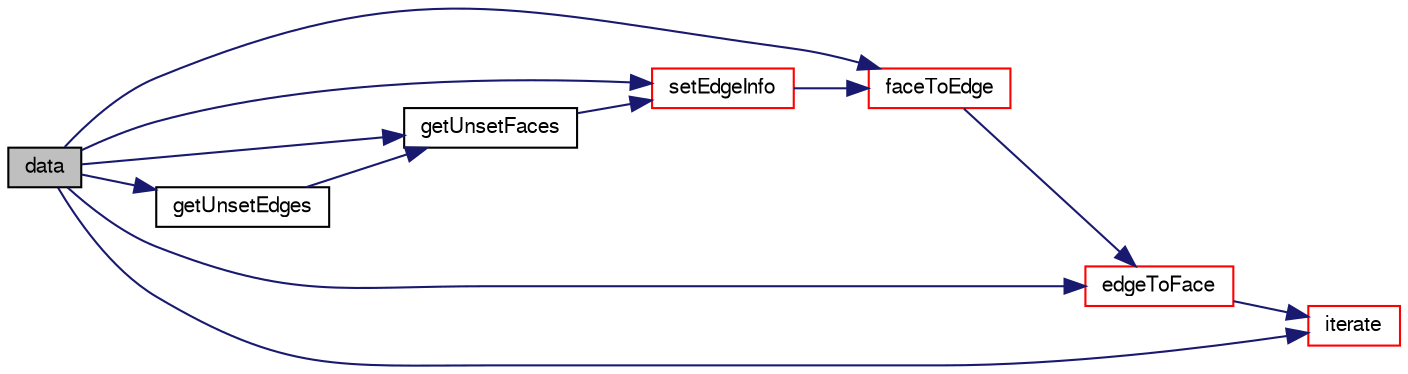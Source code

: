 digraph "data"
{
  bgcolor="transparent";
  edge [fontname="FreeSans",fontsize="10",labelfontname="FreeSans",labelfontsize="10"];
  node [fontname="FreeSans",fontsize="10",shape=record];
  rankdir="LR";
  Node132 [label="data",height=0.2,width=0.4,color="black", fillcolor="grey75", style="filled", fontcolor="black"];
  Node132 -> Node133 [color="midnightblue",fontsize="10",style="solid",fontname="FreeSans"];
  Node133 [label="edgeToFace",height=0.2,width=0.4,color="red",URL="$a24834.html#a07f8a8889b2251ab012810f2e7f566ef",tooltip="Propagate from edge to face. Returns total number of faces. "];
  Node133 -> Node196 [color="midnightblue",fontsize="10",style="solid",fontname="FreeSans"];
  Node196 [label="iterate",height=0.2,width=0.4,color="red",URL="$a24834.html#a8f898fd0e592fd902741616e1f087497",tooltip="Iterate until no changes or maxIter reached. Returns actual. "];
  Node132 -> Node197 [color="midnightblue",fontsize="10",style="solid",fontname="FreeSans"];
  Node197 [label="faceToEdge",height=0.2,width=0.4,color="red",URL="$a24834.html#ad6a1fc993c3879902693105ef9b059fa",tooltip="Propagate from face to edge. Returns total number of edges. "];
  Node197 -> Node133 [color="midnightblue",fontsize="10",style="solid",fontname="FreeSans"];
  Node132 -> Node198 [color="midnightblue",fontsize="10",style="solid",fontname="FreeSans"];
  Node198 [label="getUnsetEdges",height=0.2,width=0.4,color="black",URL="$a24834.html#ad85bd05fcb01cae4b33f535ccdec5826"];
  Node198 -> Node199 [color="midnightblue",fontsize="10",style="solid",fontname="FreeSans"];
  Node199 [label="getUnsetFaces",height=0.2,width=0.4,color="black",URL="$a24834.html#a7954b9f70b2629040f42b91e27358eb2",tooltip="Get number of unvisited faces, i.e. faces that were not (yet) "];
  Node199 -> Node200 [color="midnightblue",fontsize="10",style="solid",fontname="FreeSans"];
  Node200 [label="setEdgeInfo",height=0.2,width=0.4,color="red",URL="$a24834.html#a9f94fe55440c4e0ceb1bf951f62b6ce7",tooltip="Copy initial data into allEdgeInfo_. "];
  Node200 -> Node197 [color="midnightblue",fontsize="10",style="solid",fontname="FreeSans"];
  Node132 -> Node199 [color="midnightblue",fontsize="10",style="solid",fontname="FreeSans"];
  Node132 -> Node196 [color="midnightblue",fontsize="10",style="solid",fontname="FreeSans"];
  Node132 -> Node200 [color="midnightblue",fontsize="10",style="solid",fontname="FreeSans"];
}
